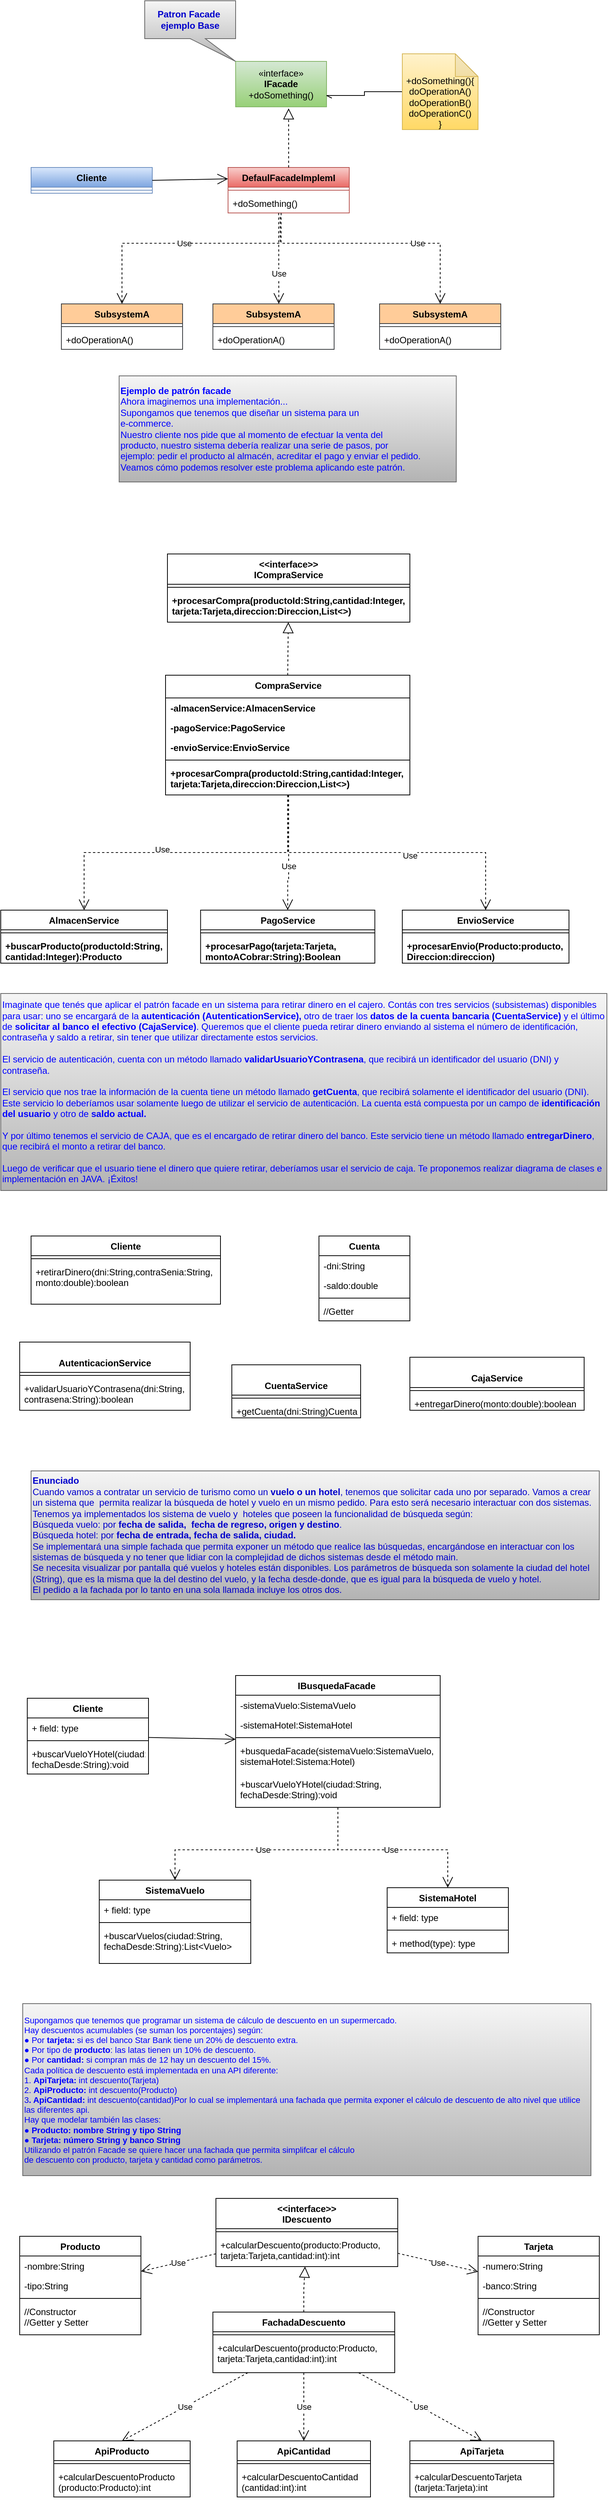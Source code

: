 <mxfile version="22.0.2" type="device">
  <diagram name="Página-1" id="_R1xRvLbb9K0SYl3dkJA">
    <mxGraphModel dx="992" dy="494" grid="1" gridSize="10" guides="1" tooltips="1" connect="1" arrows="1" fold="1" page="1" pageScale="1" pageWidth="827" pageHeight="1169" math="0" shadow="0">
      <root>
        <mxCell id="0" />
        <mxCell id="1" parent="0" />
        <mxCell id="81pI4Z3e-DVcVjcjVGYh-1" value="Cliente" style="swimlane;fontStyle=1;align=center;verticalAlign=top;childLayout=stackLayout;horizontal=1;startSize=26;horizontalStack=0;resizeParent=1;resizeParentMax=0;resizeLast=0;collapsible=1;marginBottom=0;whiteSpace=wrap;html=1;fillColor=#dae8fc;gradientColor=#7ea6e0;strokeColor=#6c8ebf;" parent="1" vertex="1">
          <mxGeometry x="50" y="240" width="160" height="34" as="geometry" />
        </mxCell>
        <mxCell id="81pI4Z3e-DVcVjcjVGYh-3" value="" style="line;strokeWidth=1;fillColor=none;align=left;verticalAlign=middle;spacingTop=-1;spacingLeft=3;spacingRight=3;rotatable=0;labelPosition=right;points=[];portConstraint=eastwest;strokeColor=inherit;" parent="81pI4Z3e-DVcVjcjVGYh-1" vertex="1">
          <mxGeometry y="26" width="160" height="8" as="geometry" />
        </mxCell>
        <mxCell id="81pI4Z3e-DVcVjcjVGYh-5" value="«interface»&lt;br&gt;&lt;b&gt;IFacade&lt;br&gt;&lt;/b&gt;+doSomething()" style="html=1;whiteSpace=wrap;fillColor=#d5e8d4;gradientColor=#97d077;strokeColor=#82b366;" parent="1" vertex="1">
          <mxGeometry x="320" y="100" width="120" height="60" as="geometry" />
        </mxCell>
        <mxCell id="81pI4Z3e-DVcVjcjVGYh-6" value="&lt;b&gt;&lt;font color=&quot;#0000cc&quot;&gt;Patron Facade&amp;nbsp;&lt;br&gt;ejemplo Base&lt;/font&gt;&lt;/b&gt;" style="shape=callout;whiteSpace=wrap;html=1;perimeter=calloutPerimeter;position2=1;fillColor=#f5f5f5;gradientColor=#b3b3b3;strokeColor=#666666;" parent="1" vertex="1">
          <mxGeometry x="200" y="20" width="120" height="80" as="geometry" />
        </mxCell>
        <mxCell id="81pI4Z3e-DVcVjcjVGYh-7" value="DefaulFacadeImplemI" style="swimlane;fontStyle=1;align=center;verticalAlign=top;childLayout=stackLayout;horizontal=1;startSize=26;horizontalStack=0;resizeParent=1;resizeParentMax=0;resizeLast=0;collapsible=1;marginBottom=0;whiteSpace=wrap;html=1;fillColor=#f8cecc;gradientColor=#ea6b66;strokeColor=#b85450;" parent="1" vertex="1">
          <mxGeometry x="310" y="240" width="160" height="60" as="geometry" />
        </mxCell>
        <mxCell id="81pI4Z3e-DVcVjcjVGYh-9" value="" style="line;strokeWidth=1;fillColor=none;align=left;verticalAlign=middle;spacingTop=-1;spacingLeft=3;spacingRight=3;rotatable=0;labelPosition=right;points=[];portConstraint=eastwest;strokeColor=inherit;" parent="81pI4Z3e-DVcVjcjVGYh-7" vertex="1">
          <mxGeometry y="26" width="160" height="8" as="geometry" />
        </mxCell>
        <mxCell id="81pI4Z3e-DVcVjcjVGYh-10" value="+doSomething()" style="text;strokeColor=none;fillColor=none;align=left;verticalAlign=top;spacingLeft=4;spacingRight=4;overflow=hidden;rotatable=0;points=[[0,0.5],[1,0.5]];portConstraint=eastwest;whiteSpace=wrap;html=1;" parent="81pI4Z3e-DVcVjcjVGYh-7" vertex="1">
          <mxGeometry y="34" width="160" height="26" as="geometry" />
        </mxCell>
        <mxCell id="81pI4Z3e-DVcVjcjVGYh-25" style="edgeStyle=orthogonalEdgeStyle;rounded=0;orthogonalLoop=1;jettySize=auto;html=1;entryX=1;entryY=0.75;entryDx=0;entryDy=0;endArrow=openAsync;endFill=0;" parent="1" source="81pI4Z3e-DVcVjcjVGYh-11" target="81pI4Z3e-DVcVjcjVGYh-5" edge="1">
          <mxGeometry relative="1" as="geometry" />
        </mxCell>
        <mxCell id="81pI4Z3e-DVcVjcjVGYh-11" value="&lt;br&gt;&lt;br&gt;+doSomething(){&lt;br&gt;doOperationA()&lt;br&gt;doOperationB()&lt;br&gt;doOperationC()&lt;br&gt;}" style="shape=note;whiteSpace=wrap;html=1;backgroundOutline=1;darkOpacity=0.05;fillColor=#fff2cc;gradientColor=#ffd966;strokeColor=#d6b656;" parent="1" vertex="1">
          <mxGeometry x="540" y="90" width="100" height="100" as="geometry" />
        </mxCell>
        <mxCell id="81pI4Z3e-DVcVjcjVGYh-12" value="SubsystemA" style="swimlane;fontStyle=1;align=center;verticalAlign=top;childLayout=stackLayout;horizontal=1;startSize=26;horizontalStack=0;resizeParent=1;resizeParentMax=0;resizeLast=0;collapsible=1;marginBottom=0;whiteSpace=wrap;html=1;fillColor=#ffcc99;strokeColor=#36393d;" parent="1" vertex="1">
          <mxGeometry x="90" y="420" width="160" height="60" as="geometry" />
        </mxCell>
        <mxCell id="81pI4Z3e-DVcVjcjVGYh-14" value="" style="line;strokeWidth=1;fillColor=none;align=left;verticalAlign=middle;spacingTop=-1;spacingLeft=3;spacingRight=3;rotatable=0;labelPosition=right;points=[];portConstraint=eastwest;strokeColor=inherit;" parent="81pI4Z3e-DVcVjcjVGYh-12" vertex="1">
          <mxGeometry y="26" width="160" height="8" as="geometry" />
        </mxCell>
        <mxCell id="81pI4Z3e-DVcVjcjVGYh-15" value="+doOperationA()" style="text;strokeColor=none;fillColor=none;align=left;verticalAlign=top;spacingLeft=4;spacingRight=4;overflow=hidden;rotatable=0;points=[[0,0.5],[1,0.5]];portConstraint=eastwest;whiteSpace=wrap;html=1;" parent="81pI4Z3e-DVcVjcjVGYh-12" vertex="1">
          <mxGeometry y="34" width="160" height="26" as="geometry" />
        </mxCell>
        <mxCell id="81pI4Z3e-DVcVjcjVGYh-16" value="SubsystemA" style="swimlane;fontStyle=1;align=center;verticalAlign=top;childLayout=stackLayout;horizontal=1;startSize=26;horizontalStack=0;resizeParent=1;resizeParentMax=0;resizeLast=0;collapsible=1;marginBottom=0;whiteSpace=wrap;html=1;fillColor=#ffcc99;strokeColor=#36393d;" parent="1" vertex="1">
          <mxGeometry x="290" y="420" width="160" height="60" as="geometry" />
        </mxCell>
        <mxCell id="81pI4Z3e-DVcVjcjVGYh-17" value="" style="line;strokeWidth=1;fillColor=none;align=left;verticalAlign=middle;spacingTop=-1;spacingLeft=3;spacingRight=3;rotatable=0;labelPosition=right;points=[];portConstraint=eastwest;strokeColor=inherit;" parent="81pI4Z3e-DVcVjcjVGYh-16" vertex="1">
          <mxGeometry y="26" width="160" height="8" as="geometry" />
        </mxCell>
        <mxCell id="81pI4Z3e-DVcVjcjVGYh-18" value="+doOperationA()" style="text;strokeColor=none;fillColor=none;align=left;verticalAlign=top;spacingLeft=4;spacingRight=4;overflow=hidden;rotatable=0;points=[[0,0.5],[1,0.5]];portConstraint=eastwest;whiteSpace=wrap;html=1;" parent="81pI4Z3e-DVcVjcjVGYh-16" vertex="1">
          <mxGeometry y="34" width="160" height="26" as="geometry" />
        </mxCell>
        <mxCell id="81pI4Z3e-DVcVjcjVGYh-19" value="SubsystemA" style="swimlane;fontStyle=1;align=center;verticalAlign=top;childLayout=stackLayout;horizontal=1;startSize=26;horizontalStack=0;resizeParent=1;resizeParentMax=0;resizeLast=0;collapsible=1;marginBottom=0;whiteSpace=wrap;html=1;fillColor=#ffcc99;strokeColor=#36393d;" parent="1" vertex="1">
          <mxGeometry x="510" y="420" width="160" height="60" as="geometry" />
        </mxCell>
        <mxCell id="81pI4Z3e-DVcVjcjVGYh-20" value="" style="line;strokeWidth=1;fillColor=none;align=left;verticalAlign=middle;spacingTop=-1;spacingLeft=3;spacingRight=3;rotatable=0;labelPosition=right;points=[];portConstraint=eastwest;strokeColor=inherit;" parent="81pI4Z3e-DVcVjcjVGYh-19" vertex="1">
          <mxGeometry y="26" width="160" height="8" as="geometry" />
        </mxCell>
        <mxCell id="81pI4Z3e-DVcVjcjVGYh-21" value="+doOperationA()" style="text;strokeColor=none;fillColor=none;align=left;verticalAlign=top;spacingLeft=4;spacingRight=4;overflow=hidden;rotatable=0;points=[[0,0.5],[1,0.5]];portConstraint=eastwest;whiteSpace=wrap;html=1;" parent="81pI4Z3e-DVcVjcjVGYh-19" vertex="1">
          <mxGeometry y="34" width="160" height="26" as="geometry" />
        </mxCell>
        <mxCell id="81pI4Z3e-DVcVjcjVGYh-22" value="Use" style="endArrow=open;endSize=12;dashed=1;html=1;rounded=0;exitX=0.43;exitY=1.198;exitDx=0;exitDy=0;edgeStyle=elbowEdgeStyle;elbow=vertical;entryX=0.5;entryY=0;entryDx=0;entryDy=0;exitPerimeter=0;" parent="1" source="81pI4Z3e-DVcVjcjVGYh-10" target="81pI4Z3e-DVcVjcjVGYh-12" edge="1">
          <mxGeometry width="160" relative="1" as="geometry">
            <mxPoint x="80" y="400" as="sourcePoint" />
            <mxPoint x="280" y="280" as="targetPoint" />
            <Array as="points">
              <mxPoint x="230" y="340" />
            </Array>
          </mxGeometry>
        </mxCell>
        <mxCell id="81pI4Z3e-DVcVjcjVGYh-23" value="Use" style="endArrow=open;endSize=12;dashed=1;html=1;rounded=0;edgeStyle=elbowEdgeStyle;entryX=0.5;entryY=0;entryDx=0;entryDy=0;elbow=vertical;" parent="1" target="81pI4Z3e-DVcVjcjVGYh-19" edge="1">
          <mxGeometry x="0.334" width="160" relative="1" as="geometry">
            <mxPoint x="380" y="300" as="sourcePoint" />
            <mxPoint x="540" y="270" as="targetPoint" />
            <mxPoint as="offset" />
            <Array as="points">
              <mxPoint x="410" y="340" />
            </Array>
          </mxGeometry>
        </mxCell>
        <mxCell id="81pI4Z3e-DVcVjcjVGYh-24" value="Use" style="endArrow=open;endSize=12;dashed=1;html=1;rounded=0;edgeStyle=elbowEdgeStyle;exitX=0.418;exitY=1.002;exitDx=0;exitDy=0;exitPerimeter=0;" parent="1" source="81pI4Z3e-DVcVjcjVGYh-10" target="81pI4Z3e-DVcVjcjVGYh-16" edge="1">
          <mxGeometry x="0.334" width="160" relative="1" as="geometry">
            <mxPoint x="369.44" y="305.148" as="sourcePoint" />
            <mxPoint x="360" y="420" as="targetPoint" />
            <mxPoint as="offset" />
          </mxGeometry>
        </mxCell>
        <mxCell id="81pI4Z3e-DVcVjcjVGYh-26" value="" style="endArrow=block;dashed=1;endFill=0;endSize=12;html=1;rounded=0;entryX=0.583;entryY=1.033;entryDx=0;entryDy=0;entryPerimeter=0;exitX=0.5;exitY=0;exitDx=0;exitDy=0;" parent="1" source="81pI4Z3e-DVcVjcjVGYh-7" target="81pI4Z3e-DVcVjcjVGYh-5" edge="1">
          <mxGeometry width="160" relative="1" as="geometry">
            <mxPoint x="290" y="260" as="sourcePoint" />
            <mxPoint x="450" y="260" as="targetPoint" />
          </mxGeometry>
        </mxCell>
        <mxCell id="81pI4Z3e-DVcVjcjVGYh-27" value="" style="endArrow=open;endFill=1;endSize=12;html=1;rounded=0;exitX=1;exitY=0.5;exitDx=0;exitDy=0;entryX=0;entryY=0.25;entryDx=0;entryDy=0;" parent="1" source="81pI4Z3e-DVcVjcjVGYh-1" target="81pI4Z3e-DVcVjcjVGYh-7" edge="1">
          <mxGeometry width="160" relative="1" as="geometry">
            <mxPoint x="290" y="260" as="sourcePoint" />
            <mxPoint x="270" y="290" as="targetPoint" />
          </mxGeometry>
        </mxCell>
        <mxCell id="81pI4Z3e-DVcVjcjVGYh-28" value="&lt;div&gt;&lt;b&gt;&lt;font color=&quot;#0000ff&quot;&gt;Ejemplo de patrón facade&lt;/font&gt;&lt;/b&gt;&lt;/div&gt;&lt;div&gt;&lt;font color=&quot;#0000ff&quot;&gt;Ahora imaginemos una implementación...&lt;/font&gt;&lt;/div&gt;&lt;div&gt;&lt;font color=&quot;#0000ff&quot;&gt;Supongamos que tenemos que diseñar un sistema para un&amp;nbsp;&lt;/font&gt;&lt;/div&gt;&lt;div&gt;&lt;font color=&quot;#0000ff&quot;&gt;e-commerce.&lt;/font&gt;&lt;/div&gt;&lt;div&gt;&lt;font color=&quot;#0000ff&quot;&gt;Nuestro cliente nos pide que al momento de efectuar la venta del&lt;/font&gt;&lt;/div&gt;&lt;div&gt;&lt;font color=&quot;#0000ff&quot;&gt;producto, nuestro sistema debería realizar una serie de pasos, por&lt;/font&gt;&lt;/div&gt;&lt;div&gt;&lt;font color=&quot;#0000ff&quot;&gt;ejemplo: pedir el producto al almacén, acreditar el pago y enviar el pedido.&lt;/font&gt;&lt;/div&gt;&lt;div&gt;&lt;font color=&quot;#0000ff&quot;&gt;Veamos cómo podemos resolver este problema aplicando este patrón.&amp;nbsp;&lt;/font&gt;&lt;/div&gt;" style="html=1;whiteSpace=wrap;align=left;fillColor=#f5f5f5;gradientColor=#b3b3b3;strokeColor=#666666;" parent="1" vertex="1">
          <mxGeometry x="166.25" y="515" width="445" height="140" as="geometry" />
        </mxCell>
        <mxCell id="81pI4Z3e-DVcVjcjVGYh-29" value="&amp;lt;&amp;lt;interface&amp;gt;&amp;gt;&lt;br&gt;ICompraService" style="swimlane;fontStyle=1;align=center;verticalAlign=top;childLayout=stackLayout;horizontal=1;startSize=40;horizontalStack=0;resizeParent=1;resizeParentMax=0;resizeLast=0;collapsible=1;marginBottom=0;whiteSpace=wrap;html=1;" parent="1" vertex="1">
          <mxGeometry x="230" y="750" width="320" height="90" as="geometry" />
        </mxCell>
        <mxCell id="81pI4Z3e-DVcVjcjVGYh-31" value="" style="line;strokeWidth=1;fillColor=none;align=left;verticalAlign=middle;spacingTop=-1;spacingLeft=3;spacingRight=3;rotatable=0;labelPosition=right;points=[];portConstraint=eastwest;strokeColor=inherit;" parent="81pI4Z3e-DVcVjcjVGYh-29" vertex="1">
          <mxGeometry y="40" width="320" height="8" as="geometry" />
        </mxCell>
        <mxCell id="81pI4Z3e-DVcVjcjVGYh-32" value="&lt;b&gt;+procesarCompra(productoId:String,cantidad:Integer,&lt;br&gt;tarjeta:Tarjeta,direccion:Direccion,List&amp;lt;&amp;gt;)&lt;/b&gt;" style="text;strokeColor=none;fillColor=none;align=left;verticalAlign=top;spacingLeft=4;spacingRight=4;overflow=hidden;rotatable=0;points=[[0,0.5],[1,0.5]];portConstraint=eastwest;whiteSpace=wrap;html=1;" parent="81pI4Z3e-DVcVjcjVGYh-29" vertex="1">
          <mxGeometry y="48" width="320" height="42" as="geometry" />
        </mxCell>
        <mxCell id="81pI4Z3e-DVcVjcjVGYh-33" value="CompraService" style="swimlane;fontStyle=1;align=center;verticalAlign=top;childLayout=stackLayout;horizontal=1;startSize=30;horizontalStack=0;resizeParent=1;resizeParentMax=0;resizeLast=0;collapsible=1;marginBottom=0;whiteSpace=wrap;html=1;" parent="1" vertex="1">
          <mxGeometry x="227.5" y="910" width="322.5" height="158" as="geometry" />
        </mxCell>
        <mxCell id="81pI4Z3e-DVcVjcjVGYh-49" value="&lt;b&gt;-almacenService:AlmacenService&lt;/b&gt;" style="text;strokeColor=none;fillColor=none;align=left;verticalAlign=top;spacingLeft=4;spacingRight=4;overflow=hidden;rotatable=0;points=[[0,0.5],[1,0.5]];portConstraint=eastwest;whiteSpace=wrap;html=1;" parent="81pI4Z3e-DVcVjcjVGYh-33" vertex="1">
          <mxGeometry y="30" width="322.5" height="26" as="geometry" />
        </mxCell>
        <mxCell id="81pI4Z3e-DVcVjcjVGYh-52" value="&lt;b&gt;-pagoService:PagoService&lt;/b&gt;" style="text;strokeColor=none;fillColor=none;align=left;verticalAlign=top;spacingLeft=4;spacingRight=4;overflow=hidden;rotatable=0;points=[[0,0.5],[1,0.5]];portConstraint=eastwest;whiteSpace=wrap;html=1;" parent="81pI4Z3e-DVcVjcjVGYh-33" vertex="1">
          <mxGeometry y="56" width="322.5" height="26" as="geometry" />
        </mxCell>
        <mxCell id="81pI4Z3e-DVcVjcjVGYh-53" value="&lt;b&gt;-envioService:EnvioService&lt;/b&gt;" style="text;strokeColor=none;fillColor=none;align=left;verticalAlign=top;spacingLeft=4;spacingRight=4;overflow=hidden;rotatable=0;points=[[0,0.5],[1,0.5]];portConstraint=eastwest;whiteSpace=wrap;html=1;" parent="81pI4Z3e-DVcVjcjVGYh-33" vertex="1">
          <mxGeometry y="82" width="322.5" height="26" as="geometry" />
        </mxCell>
        <mxCell id="81pI4Z3e-DVcVjcjVGYh-35" value="" style="line;strokeWidth=1;fillColor=none;align=left;verticalAlign=middle;spacingTop=-1;spacingLeft=3;spacingRight=3;rotatable=0;labelPosition=right;points=[];portConstraint=eastwest;strokeColor=inherit;" parent="81pI4Z3e-DVcVjcjVGYh-33" vertex="1">
          <mxGeometry y="108" width="322.5" height="8" as="geometry" />
        </mxCell>
        <mxCell id="81pI4Z3e-DVcVjcjVGYh-36" value="&lt;b&gt;+procesarCompra(productoId:String,cantidad:Integer,&lt;br&gt;tarjeta:Tarjeta,direccion:Direccion,List&amp;lt;&amp;gt;)&lt;/b&gt;" style="text;strokeColor=none;fillColor=none;align=left;verticalAlign=top;spacingLeft=4;spacingRight=4;overflow=hidden;rotatable=0;points=[[0,0.5],[1,0.5]];portConstraint=eastwest;whiteSpace=wrap;html=1;" parent="81pI4Z3e-DVcVjcjVGYh-33" vertex="1">
          <mxGeometry y="116" width="322.5" height="42" as="geometry" />
        </mxCell>
        <mxCell id="81pI4Z3e-DVcVjcjVGYh-37" value="" style="endArrow=block;dashed=1;endFill=0;endSize=12;html=1;rounded=0;exitX=0.5;exitY=0;exitDx=0;exitDy=0;" parent="1" source="81pI4Z3e-DVcVjcjVGYh-33" target="81pI4Z3e-DVcVjcjVGYh-29" edge="1">
          <mxGeometry width="160" relative="1" as="geometry">
            <mxPoint x="290" y="790" as="sourcePoint" />
            <mxPoint x="450" y="790" as="targetPoint" />
          </mxGeometry>
        </mxCell>
        <mxCell id="81pI4Z3e-DVcVjcjVGYh-38" value="AlmacenService" style="swimlane;fontStyle=1;align=center;verticalAlign=top;childLayout=stackLayout;horizontal=1;startSize=26;horizontalStack=0;resizeParent=1;resizeParentMax=0;resizeLast=0;collapsible=1;marginBottom=0;whiteSpace=wrap;html=1;" parent="1" vertex="1">
          <mxGeometry x="10" y="1220" width="220" height="70" as="geometry" />
        </mxCell>
        <mxCell id="81pI4Z3e-DVcVjcjVGYh-40" value="" style="line;strokeWidth=1;fillColor=none;align=left;verticalAlign=middle;spacingTop=-1;spacingLeft=3;spacingRight=3;rotatable=0;labelPosition=right;points=[];portConstraint=eastwest;strokeColor=inherit;" parent="81pI4Z3e-DVcVjcjVGYh-38" vertex="1">
          <mxGeometry y="26" width="220" height="8" as="geometry" />
        </mxCell>
        <mxCell id="81pI4Z3e-DVcVjcjVGYh-41" value="&lt;b&gt;+buscarProducto(productoId:String,&lt;br&gt;cantidad:Integer):Producto&lt;/b&gt;" style="text;strokeColor=none;fillColor=none;align=left;verticalAlign=top;spacingLeft=4;spacingRight=4;overflow=hidden;rotatable=0;points=[[0,0.5],[1,0.5]];portConstraint=eastwest;whiteSpace=wrap;html=1;" parent="81pI4Z3e-DVcVjcjVGYh-38" vertex="1">
          <mxGeometry y="34" width="220" height="36" as="geometry" />
        </mxCell>
        <mxCell id="81pI4Z3e-DVcVjcjVGYh-42" value="PagoService" style="swimlane;fontStyle=1;align=center;verticalAlign=top;childLayout=stackLayout;horizontal=1;startSize=26;horizontalStack=0;resizeParent=1;resizeParentMax=0;resizeLast=0;collapsible=1;marginBottom=0;whiteSpace=wrap;html=1;" parent="1" vertex="1">
          <mxGeometry x="273.75" y="1220" width="230" height="70" as="geometry" />
        </mxCell>
        <mxCell id="81pI4Z3e-DVcVjcjVGYh-43" value="" style="line;strokeWidth=1;fillColor=none;align=left;verticalAlign=middle;spacingTop=-1;spacingLeft=3;spacingRight=3;rotatable=0;labelPosition=right;points=[];portConstraint=eastwest;strokeColor=inherit;" parent="81pI4Z3e-DVcVjcjVGYh-42" vertex="1">
          <mxGeometry y="26" width="230" height="8" as="geometry" />
        </mxCell>
        <mxCell id="81pI4Z3e-DVcVjcjVGYh-44" value="&lt;b&gt;+procesarPago(tarjeta:Tarjeta,&lt;br&gt;montoACobrar:String):Boolean&lt;/b&gt;" style="text;strokeColor=none;fillColor=none;align=left;verticalAlign=top;spacingLeft=4;spacingRight=4;overflow=hidden;rotatable=0;points=[[0,0.5],[1,0.5]];portConstraint=eastwest;whiteSpace=wrap;html=1;" parent="81pI4Z3e-DVcVjcjVGYh-42" vertex="1">
          <mxGeometry y="34" width="230" height="36" as="geometry" />
        </mxCell>
        <mxCell id="81pI4Z3e-DVcVjcjVGYh-45" value="EnvioService" style="swimlane;fontStyle=1;align=center;verticalAlign=top;childLayout=stackLayout;horizontal=1;startSize=26;horizontalStack=0;resizeParent=1;resizeParentMax=0;resizeLast=0;collapsible=1;marginBottom=0;whiteSpace=wrap;html=1;" parent="1" vertex="1">
          <mxGeometry x="540" y="1220" width="220" height="70" as="geometry" />
        </mxCell>
        <mxCell id="81pI4Z3e-DVcVjcjVGYh-46" value="" style="line;strokeWidth=1;fillColor=none;align=left;verticalAlign=middle;spacingTop=-1;spacingLeft=3;spacingRight=3;rotatable=0;labelPosition=right;points=[];portConstraint=eastwest;strokeColor=inherit;" parent="81pI4Z3e-DVcVjcjVGYh-45" vertex="1">
          <mxGeometry y="26" width="220" height="8" as="geometry" />
        </mxCell>
        <mxCell id="81pI4Z3e-DVcVjcjVGYh-47" value="&lt;b&gt;+procesarEnvio(Producto:producto,&lt;br&gt;Direccion:direccion)&lt;/b&gt;" style="text;strokeColor=none;fillColor=none;align=left;verticalAlign=top;spacingLeft=4;spacingRight=4;overflow=hidden;rotatable=0;points=[[0,0.5],[1,0.5]];portConstraint=eastwest;whiteSpace=wrap;html=1;" parent="81pI4Z3e-DVcVjcjVGYh-45" vertex="1">
          <mxGeometry y="34" width="220" height="36" as="geometry" />
        </mxCell>
        <mxCell id="81pI4Z3e-DVcVjcjVGYh-57" value="&lt;div&gt;&lt;font color=&quot;#0000ff&quot;&gt;Imaginate que tenés que aplicar el patrón facade en un sistema para retirar dinero en el cajero. Contás con tres servicios (subsistemas) disponibles para usar: uno se encargará de la &lt;b&gt;autenticación (AutenticationService),&lt;/b&gt; otro de traer los &lt;b&gt;datos de la cuenta bancaria (CuentaService)&lt;/b&gt; y el último de &lt;b&gt;solicitar al banco el efectivo (CajaService)&lt;/b&gt;. Queremos que el cliente pueda retirar dinero enviando al sistema el número de identificación, contraseña y saldo a retirar, sin tener que utilizar directamente estos servicios.&lt;/font&gt;&lt;/div&gt;&lt;div&gt;&lt;font color=&quot;#0000ff&quot;&gt;&lt;br&gt;&lt;/font&gt;&lt;/div&gt;&lt;div&gt;&lt;font color=&quot;#0000ff&quot;&gt;El servicio de autenticación, cuenta con un método llamado &lt;b&gt;validarUsuarioYContrasena&lt;/b&gt;, que recibirá un identificador del usuario (DNI) y contraseña.&lt;/font&gt;&lt;/div&gt;&lt;div&gt;&lt;font color=&quot;#0000ff&quot;&gt;&lt;br&gt;&lt;/font&gt;&lt;/div&gt;&lt;div&gt;&lt;font color=&quot;#0000ff&quot;&gt;El servicio que nos trae la información de la cuenta tiene un método llamado &lt;b&gt;getCuenta&lt;/b&gt;, que recibirá solamente el identificador del usuario (DNI). Este servicio lo deberíamos usar solamente luego de utilizar el servicio de autenticación. La cuenta está compuesta por un campo de&lt;b&gt; identificación del usuario&lt;/b&gt; y otro de&lt;b&gt; saldo actual.&lt;/b&gt;&lt;/font&gt;&lt;/div&gt;&lt;div&gt;&lt;font color=&quot;#0000ff&quot;&gt;&lt;br&gt;&lt;/font&gt;&lt;/div&gt;&lt;div&gt;&lt;font color=&quot;#0000ff&quot;&gt;Y por último tenemos el servicio de CAJA, que es el encargado de retirar dinero del banco. Este servicio tiene un método llamado &lt;b&gt;entregarDinero&lt;/b&gt;, que recibirá el monto a retirar del banco.&lt;/font&gt;&lt;/div&gt;&lt;div&gt;&lt;font color=&quot;#0000ff&quot;&gt;&lt;br&gt;&lt;/font&gt;&lt;/div&gt;&lt;div&gt;&lt;font color=&quot;#0000ff&quot;&gt;Luego de verificar que el usuario tiene el dinero que quiere retirar, deberíamos usar el servicio de caja. Te proponemos realizar diagrama de clases e implementación en JAVA. ¡Éxitos!&lt;/font&gt;&lt;/div&gt;" style="html=1;whiteSpace=wrap;align=left;fillColor=#f5f5f5;gradientColor=#b3b3b3;strokeColor=#666666;" parent="1" vertex="1">
          <mxGeometry x="10" y="1330" width="800" height="260" as="geometry" />
        </mxCell>
        <mxCell id="81pI4Z3e-DVcVjcjVGYh-58" value="Cliente&lt;br&gt;" style="swimlane;fontStyle=1;align=center;verticalAlign=top;childLayout=stackLayout;horizontal=1;startSize=26;horizontalStack=0;resizeParent=1;resizeParentMax=0;resizeLast=0;collapsible=1;marginBottom=0;whiteSpace=wrap;html=1;" parent="1" vertex="1">
          <mxGeometry x="50" y="1650" width="250" height="90" as="geometry" />
        </mxCell>
        <mxCell id="81pI4Z3e-DVcVjcjVGYh-60" value="" style="line;strokeWidth=1;fillColor=none;align=left;verticalAlign=middle;spacingTop=-1;spacingLeft=3;spacingRight=3;rotatable=0;labelPosition=right;points=[];portConstraint=eastwest;strokeColor=inherit;" parent="81pI4Z3e-DVcVjcjVGYh-58" vertex="1">
          <mxGeometry y="26" width="250" height="8" as="geometry" />
        </mxCell>
        <mxCell id="81pI4Z3e-DVcVjcjVGYh-61" value="+retirarDinero(dni:String,contraSenia:String,&lt;br style=&quot;border-color: var(--border-color);&quot;&gt;monto:double):boolean" style="text;strokeColor=none;fillColor=none;align=left;verticalAlign=top;spacingLeft=4;spacingRight=4;overflow=hidden;rotatable=0;points=[[0,0.5],[1,0.5]];portConstraint=eastwest;whiteSpace=wrap;html=1;" parent="81pI4Z3e-DVcVjcjVGYh-58" vertex="1">
          <mxGeometry y="34" width="250" height="56" as="geometry" />
        </mxCell>
        <mxCell id="nHzm2_aJ4f30PhyBmMqY-1" value="&lt;br&gt;AutenticacionService" style="swimlane;fontStyle=1;align=center;verticalAlign=top;childLayout=stackLayout;horizontal=1;startSize=40;horizontalStack=0;resizeParent=1;resizeParentMax=0;resizeLast=0;collapsible=1;marginBottom=0;whiteSpace=wrap;html=1;" parent="1" vertex="1">
          <mxGeometry x="35" y="1790" width="225" height="90" as="geometry" />
        </mxCell>
        <mxCell id="nHzm2_aJ4f30PhyBmMqY-3" value="" style="line;strokeWidth=1;fillColor=none;align=left;verticalAlign=middle;spacingTop=-1;spacingLeft=3;spacingRight=3;rotatable=0;labelPosition=right;points=[];portConstraint=eastwest;strokeColor=inherit;" parent="nHzm2_aJ4f30PhyBmMqY-1" vertex="1">
          <mxGeometry y="40" width="225" height="8" as="geometry" />
        </mxCell>
        <mxCell id="nHzm2_aJ4f30PhyBmMqY-4" value="+validarUsuarioYContrasena(dni:String,&lt;br&gt;contrasena:String):boolean" style="text;strokeColor=none;fillColor=none;align=left;verticalAlign=top;spacingLeft=4;spacingRight=4;overflow=hidden;rotatable=0;points=[[0,0.5],[1,0.5]];portConstraint=eastwest;whiteSpace=wrap;html=1;" parent="nHzm2_aJ4f30PhyBmMqY-1" vertex="1">
          <mxGeometry y="48" width="225" height="42" as="geometry" />
        </mxCell>
        <mxCell id="nHzm2_aJ4f30PhyBmMqY-5" value="&lt;br&gt;CuentaService" style="swimlane;fontStyle=1;align=center;verticalAlign=top;childLayout=stackLayout;horizontal=1;startSize=40;horizontalStack=0;resizeParent=1;resizeParentMax=0;resizeLast=0;collapsible=1;marginBottom=0;whiteSpace=wrap;html=1;" parent="1" vertex="1">
          <mxGeometry x="315" y="1820" width="170" height="70" as="geometry" />
        </mxCell>
        <mxCell id="nHzm2_aJ4f30PhyBmMqY-6" value="" style="line;strokeWidth=1;fillColor=none;align=left;verticalAlign=middle;spacingTop=-1;spacingLeft=3;spacingRight=3;rotatable=0;labelPosition=right;points=[];portConstraint=eastwest;strokeColor=inherit;" parent="nHzm2_aJ4f30PhyBmMqY-5" vertex="1">
          <mxGeometry y="40" width="170" height="8" as="geometry" />
        </mxCell>
        <mxCell id="nHzm2_aJ4f30PhyBmMqY-7" value="+getCuenta(dni:String)Cuenta" style="text;strokeColor=none;fillColor=none;align=left;verticalAlign=top;spacingLeft=4;spacingRight=4;overflow=hidden;rotatable=0;points=[[0,0.5],[1,0.5]];portConstraint=eastwest;whiteSpace=wrap;html=1;" parent="nHzm2_aJ4f30PhyBmMqY-5" vertex="1">
          <mxGeometry y="48" width="170" height="22" as="geometry" />
        </mxCell>
        <mxCell id="nHzm2_aJ4f30PhyBmMqY-8" value="&lt;br&gt;CajaService" style="swimlane;fontStyle=1;align=center;verticalAlign=top;childLayout=stackLayout;horizontal=1;startSize=40;horizontalStack=0;resizeParent=1;resizeParentMax=0;resizeLast=0;collapsible=1;marginBottom=0;whiteSpace=wrap;html=1;" parent="1" vertex="1">
          <mxGeometry x="550" y="1810" width="230" height="70" as="geometry" />
        </mxCell>
        <mxCell id="nHzm2_aJ4f30PhyBmMqY-9" value="" style="line;strokeWidth=1;fillColor=none;align=left;verticalAlign=middle;spacingTop=-1;spacingLeft=3;spacingRight=3;rotatable=0;labelPosition=right;points=[];portConstraint=eastwest;strokeColor=inherit;" parent="nHzm2_aJ4f30PhyBmMqY-8" vertex="1">
          <mxGeometry y="40" width="230" height="8" as="geometry" />
        </mxCell>
        <mxCell id="nHzm2_aJ4f30PhyBmMqY-10" value="+entregarDinero(monto:double):boolean" style="text;strokeColor=none;fillColor=none;align=left;verticalAlign=top;spacingLeft=4;spacingRight=4;overflow=hidden;rotatable=0;points=[[0,0.5],[1,0.5]];portConstraint=eastwest;whiteSpace=wrap;html=1;" parent="nHzm2_aJ4f30PhyBmMqY-8" vertex="1">
          <mxGeometry y="48" width="230" height="22" as="geometry" />
        </mxCell>
        <mxCell id="nHzm2_aJ4f30PhyBmMqY-11" value="Cuenta" style="swimlane;fontStyle=1;align=center;verticalAlign=top;childLayout=stackLayout;horizontal=1;startSize=26;horizontalStack=0;resizeParent=1;resizeParentMax=0;resizeLast=0;collapsible=1;marginBottom=0;whiteSpace=wrap;html=1;" parent="1" vertex="1">
          <mxGeometry x="430" y="1650" width="120" height="112" as="geometry" />
        </mxCell>
        <mxCell id="nHzm2_aJ4f30PhyBmMqY-12" value="-dni:String" style="text;strokeColor=none;fillColor=none;align=left;verticalAlign=top;spacingLeft=4;spacingRight=4;overflow=hidden;rotatable=0;points=[[0,0.5],[1,0.5]];portConstraint=eastwest;whiteSpace=wrap;html=1;" parent="nHzm2_aJ4f30PhyBmMqY-11" vertex="1">
          <mxGeometry y="26" width="120" height="26" as="geometry" />
        </mxCell>
        <mxCell id="nHzm2_aJ4f30PhyBmMqY-15" value="-saldo:double" style="text;strokeColor=none;fillColor=none;align=left;verticalAlign=top;spacingLeft=4;spacingRight=4;overflow=hidden;rotatable=0;points=[[0,0.5],[1,0.5]];portConstraint=eastwest;whiteSpace=wrap;html=1;" parent="nHzm2_aJ4f30PhyBmMqY-11" vertex="1">
          <mxGeometry y="52" width="120" height="26" as="geometry" />
        </mxCell>
        <mxCell id="nHzm2_aJ4f30PhyBmMqY-13" value="" style="line;strokeWidth=1;fillColor=none;align=left;verticalAlign=middle;spacingTop=-1;spacingLeft=3;spacingRight=3;rotatable=0;labelPosition=right;points=[];portConstraint=eastwest;strokeColor=inherit;" parent="nHzm2_aJ4f30PhyBmMqY-11" vertex="1">
          <mxGeometry y="78" width="120" height="8" as="geometry" />
        </mxCell>
        <mxCell id="nHzm2_aJ4f30PhyBmMqY-14" value="//Getter" style="text;strokeColor=none;fillColor=none;align=left;verticalAlign=top;spacingLeft=4;spacingRight=4;overflow=hidden;rotatable=0;points=[[0,0.5],[1,0.5]];portConstraint=eastwest;whiteSpace=wrap;html=1;" parent="nHzm2_aJ4f30PhyBmMqY-11" vertex="1">
          <mxGeometry y="86" width="120" height="26" as="geometry" />
        </mxCell>
        <mxCell id="fopEDlDCqJNZn86YUXNV-1" value="&lt;div&gt;&lt;font color=&quot;#0000cc&quot;&gt;&lt;b&gt;Enunciado&lt;/b&gt;&lt;/font&gt;&lt;/div&gt;&lt;div&gt;&lt;font color=&quot;#0000cc&quot;&gt;Cuando vamos a contratar un servicio de turismo como un &lt;b&gt;vuelo o un hotel&lt;/b&gt;, tenemos que solicitar cada uno por separado. Vamos a crear un sistema que&amp;nbsp; permita realizar la búsqueda de hotel y vuelo en un mismo pedido. Para esto será necesario interactuar con dos sistemas.&lt;/font&gt;&lt;/div&gt;&lt;div&gt;&lt;font color=&quot;#0000cc&quot;&gt;Tenemos ya implementados los sistema de vuelo y&amp;nbsp; hoteles que poseen la funcionalidad de búsqueda según:&lt;/font&gt;&lt;/div&gt;&lt;div&gt;&lt;font color=&quot;#0000cc&quot;&gt;Búsqueda vuelo: por &lt;b&gt;fecha de salida,&amp;nbsp; fecha de regreso, origen y destino&lt;/b&gt;.&lt;/font&gt;&lt;/div&gt;&lt;div&gt;&lt;font color=&quot;#0000cc&quot;&gt;Búsqueda hotel: por &lt;b&gt;fecha de entrada, fecha de salida, ciudad.&lt;/b&gt;&lt;/font&gt;&lt;/div&gt;&lt;div&gt;&lt;font color=&quot;#0000cc&quot;&gt;Se implementará una simple fachada que permita exponer un método que realice las búsquedas, encargándose en interactuar con los sistemas de búsqueda y no tener que lidiar con la complejidad de dichos sistemas desde el método main.&amp;nbsp;&lt;/font&gt;&lt;/div&gt;&lt;div&gt;&lt;font color=&quot;#0000cc&quot;&gt;Se necesita visualizar por pantalla qué vuelos y hoteles están disponibles. Los parámetros de búsqueda son solamente la ciudad del hotel (String), que es la misma que la del destino del vuelo, y la fecha desde-donde, que es igual para la búsqueda de vuelo y hotel.&amp;nbsp;&lt;/font&gt;&lt;/div&gt;&lt;div&gt;&lt;font color=&quot;#0000cc&quot;&gt;El pedido a la fachada por lo tanto en una sola llamada incluye los otros dos.&lt;/font&gt;&lt;/div&gt;" style="rounded=0;whiteSpace=wrap;html=1;align=left;fillColor=#f5f5f5;gradientColor=#b3b3b3;strokeColor=#666666;" parent="1" vertex="1">
          <mxGeometry x="50" y="1960" width="750" height="170" as="geometry" />
        </mxCell>
        <mxCell id="fopEDlDCqJNZn86YUXNV-2" value="SistemaVuelo" style="swimlane;fontStyle=1;align=center;verticalAlign=top;childLayout=stackLayout;horizontal=1;startSize=26;horizontalStack=0;resizeParent=1;resizeParentMax=0;resizeLast=0;collapsible=1;marginBottom=0;whiteSpace=wrap;html=1;" parent="1" vertex="1">
          <mxGeometry x="140" y="2500" width="200" height="110" as="geometry" />
        </mxCell>
        <mxCell id="fopEDlDCqJNZn86YUXNV-3" value="+ field: type" style="text;strokeColor=none;fillColor=none;align=left;verticalAlign=top;spacingLeft=4;spacingRight=4;overflow=hidden;rotatable=0;points=[[0,0.5],[1,0.5]];portConstraint=eastwest;whiteSpace=wrap;html=1;" parent="fopEDlDCqJNZn86YUXNV-2" vertex="1">
          <mxGeometry y="26" width="200" height="26" as="geometry" />
        </mxCell>
        <mxCell id="fopEDlDCqJNZn86YUXNV-4" value="" style="line;strokeWidth=1;fillColor=none;align=left;verticalAlign=middle;spacingTop=-1;spacingLeft=3;spacingRight=3;rotatable=0;labelPosition=right;points=[];portConstraint=eastwest;strokeColor=inherit;" parent="fopEDlDCqJNZn86YUXNV-2" vertex="1">
          <mxGeometry y="52" width="200" height="8" as="geometry" />
        </mxCell>
        <mxCell id="fopEDlDCqJNZn86YUXNV-5" value="+buscarVuelos(ciudad:String,&lt;br&gt;fechaDesde:String):List&amp;lt;Vuelo&amp;gt;" style="text;strokeColor=none;fillColor=none;align=left;verticalAlign=top;spacingLeft=4;spacingRight=4;overflow=hidden;rotatable=0;points=[[0,0.5],[1,0.5]];portConstraint=eastwest;whiteSpace=wrap;html=1;" parent="fopEDlDCqJNZn86YUXNV-2" vertex="1">
          <mxGeometry y="60" width="200" height="50" as="geometry" />
        </mxCell>
        <mxCell id="fopEDlDCqJNZn86YUXNV-6" value="SistemaHotel" style="swimlane;fontStyle=1;align=center;verticalAlign=top;childLayout=stackLayout;horizontal=1;startSize=26;horizontalStack=0;resizeParent=1;resizeParentMax=0;resizeLast=0;collapsible=1;marginBottom=0;whiteSpace=wrap;html=1;" parent="1" vertex="1">
          <mxGeometry x="520" y="2510" width="160" height="86" as="geometry" />
        </mxCell>
        <mxCell id="fopEDlDCqJNZn86YUXNV-7" value="+ field: type" style="text;strokeColor=none;fillColor=none;align=left;verticalAlign=top;spacingLeft=4;spacingRight=4;overflow=hidden;rotatable=0;points=[[0,0.5],[1,0.5]];portConstraint=eastwest;whiteSpace=wrap;html=1;" parent="fopEDlDCqJNZn86YUXNV-6" vertex="1">
          <mxGeometry y="26" width="160" height="26" as="geometry" />
        </mxCell>
        <mxCell id="fopEDlDCqJNZn86YUXNV-8" value="" style="line;strokeWidth=1;fillColor=none;align=left;verticalAlign=middle;spacingTop=-1;spacingLeft=3;spacingRight=3;rotatable=0;labelPosition=right;points=[];portConstraint=eastwest;strokeColor=inherit;" parent="fopEDlDCqJNZn86YUXNV-6" vertex="1">
          <mxGeometry y="52" width="160" height="8" as="geometry" />
        </mxCell>
        <mxCell id="fopEDlDCqJNZn86YUXNV-9" value="+ method(type): type" style="text;strokeColor=none;fillColor=none;align=left;verticalAlign=top;spacingLeft=4;spacingRight=4;overflow=hidden;rotatable=0;points=[[0,0.5],[1,0.5]];portConstraint=eastwest;whiteSpace=wrap;html=1;" parent="fopEDlDCqJNZn86YUXNV-6" vertex="1">
          <mxGeometry y="60" width="160" height="26" as="geometry" />
        </mxCell>
        <mxCell id="fopEDlDCqJNZn86YUXNV-10" value="Cliente" style="swimlane;fontStyle=1;align=center;verticalAlign=top;childLayout=stackLayout;horizontal=1;startSize=26;horizontalStack=0;resizeParent=1;resizeParentMax=0;resizeLast=0;collapsible=1;marginBottom=0;whiteSpace=wrap;html=1;" parent="1" vertex="1">
          <mxGeometry x="45" y="2260" width="160" height="100" as="geometry" />
        </mxCell>
        <mxCell id="fopEDlDCqJNZn86YUXNV-11" value="+ field: type" style="text;strokeColor=none;fillColor=none;align=left;verticalAlign=top;spacingLeft=4;spacingRight=4;overflow=hidden;rotatable=0;points=[[0,0.5],[1,0.5]];portConstraint=eastwest;whiteSpace=wrap;html=1;" parent="fopEDlDCqJNZn86YUXNV-10" vertex="1">
          <mxGeometry y="26" width="160" height="26" as="geometry" />
        </mxCell>
        <mxCell id="fopEDlDCqJNZn86YUXNV-12" value="" style="line;strokeWidth=1;fillColor=none;align=left;verticalAlign=middle;spacingTop=-1;spacingLeft=3;spacingRight=3;rotatable=0;labelPosition=right;points=[];portConstraint=eastwest;strokeColor=inherit;" parent="fopEDlDCqJNZn86YUXNV-10" vertex="1">
          <mxGeometry y="52" width="160" height="8" as="geometry" />
        </mxCell>
        <mxCell id="fopEDlDCqJNZn86YUXNV-13" value="+buscarVueloYHotel(ciudad:String,&lt;br&gt;fechaDesde:String):void" style="text;strokeColor=none;fillColor=none;align=left;verticalAlign=top;spacingLeft=4;spacingRight=4;overflow=hidden;rotatable=0;points=[[0,0.5],[1,0.5]];portConstraint=eastwest;whiteSpace=wrap;html=1;" parent="fopEDlDCqJNZn86YUXNV-10" vertex="1">
          <mxGeometry y="60" width="160" height="40" as="geometry" />
        </mxCell>
        <mxCell id="fopEDlDCqJNZn86YUXNV-14" value="IBusquedaFacade&amp;nbsp;" style="swimlane;fontStyle=1;align=center;verticalAlign=top;childLayout=stackLayout;horizontal=1;startSize=26;horizontalStack=0;resizeParent=1;resizeParentMax=0;resizeLast=0;collapsible=1;marginBottom=0;whiteSpace=wrap;html=1;" parent="1" vertex="1">
          <mxGeometry x="320" y="2230" width="270" height="174" as="geometry" />
        </mxCell>
        <mxCell id="fopEDlDCqJNZn86YUXNV-15" value="-sistemaVuelo:SistemaVuelo" style="text;strokeColor=none;fillColor=none;align=left;verticalAlign=top;spacingLeft=4;spacingRight=4;overflow=hidden;rotatable=0;points=[[0,0.5],[1,0.5]];portConstraint=eastwest;whiteSpace=wrap;html=1;" parent="fopEDlDCqJNZn86YUXNV-14" vertex="1">
          <mxGeometry y="26" width="270" height="26" as="geometry" />
        </mxCell>
        <mxCell id="fopEDlDCqJNZn86YUXNV-18" value="-sistemaHotel:SistemaHotel" style="text;strokeColor=none;fillColor=none;align=left;verticalAlign=top;spacingLeft=4;spacingRight=4;overflow=hidden;rotatable=0;points=[[0,0.5],[1,0.5]];portConstraint=eastwest;whiteSpace=wrap;html=1;" parent="fopEDlDCqJNZn86YUXNV-14" vertex="1">
          <mxGeometry y="52" width="270" height="26" as="geometry" />
        </mxCell>
        <mxCell id="fopEDlDCqJNZn86YUXNV-16" value="" style="line;strokeWidth=1;fillColor=none;align=left;verticalAlign=middle;spacingTop=-1;spacingLeft=3;spacingRight=3;rotatable=0;labelPosition=right;points=[];portConstraint=eastwest;strokeColor=inherit;" parent="fopEDlDCqJNZn86YUXNV-14" vertex="1">
          <mxGeometry y="78" width="270" height="8" as="geometry" />
        </mxCell>
        <mxCell id="fopEDlDCqJNZn86YUXNV-17" value="+busquedaFacade(sistemaVuelo:SistemaVuelo,&lt;br&gt;sistemaHotel:Sistema:Hotel)" style="text;strokeColor=none;fillColor=none;align=left;verticalAlign=top;spacingLeft=4;spacingRight=4;overflow=hidden;rotatable=0;points=[[0,0.5],[1,0.5]];portConstraint=eastwest;whiteSpace=wrap;html=1;" parent="fopEDlDCqJNZn86YUXNV-14" vertex="1">
          <mxGeometry y="86" width="270" height="44" as="geometry" />
        </mxCell>
        <mxCell id="fopEDlDCqJNZn86YUXNV-19" value="+buscarVueloYHotel(ciudad:String,&lt;br&gt;fechaDesde:String):void" style="text;strokeColor=none;fillColor=none;align=left;verticalAlign=top;spacingLeft=4;spacingRight=4;overflow=hidden;rotatable=0;points=[[0,0.5],[1,0.5]];portConstraint=eastwest;whiteSpace=wrap;html=1;" parent="fopEDlDCqJNZn86YUXNV-14" vertex="1">
          <mxGeometry y="130" width="270" height="44" as="geometry" />
        </mxCell>
        <mxCell id="fopEDlDCqJNZn86YUXNV-20" value="" style="endArrow=open;endFill=1;endSize=12;html=1;rounded=0;" parent="1" source="fopEDlDCqJNZn86YUXNV-10" target="fopEDlDCqJNZn86YUXNV-14" edge="1">
          <mxGeometry width="160" relative="1" as="geometry">
            <mxPoint x="310" y="2370" as="sourcePoint" />
            <mxPoint x="470" y="2370" as="targetPoint" />
          </mxGeometry>
        </mxCell>
        <mxCell id="fopEDlDCqJNZn86YUXNV-21" value="Use" style="endArrow=open;endSize=12;dashed=1;html=1;rounded=0;edgeStyle=elbowEdgeStyle;elbow=vertical;entryX=0.5;entryY=0;entryDx=0;entryDy=0;" parent="1" source="fopEDlDCqJNZn86YUXNV-14" target="fopEDlDCqJNZn86YUXNV-2" edge="1">
          <mxGeometry width="160" relative="1" as="geometry">
            <mxPoint x="270" y="2420" as="sourcePoint" />
            <mxPoint x="220" y="2680" as="targetPoint" />
            <Array as="points">
              <mxPoint x="280" y="2460" />
              <mxPoint x="455" y="2430" />
              <mxPoint x="370" y="2460" />
            </Array>
          </mxGeometry>
        </mxCell>
        <mxCell id="fopEDlDCqJNZn86YUXNV-22" value="Use" style="endArrow=open;endSize=12;dashed=1;html=1;rounded=0;edgeStyle=elbowEdgeStyle;elbow=vertical;entryX=0.5;entryY=0;entryDx=0;entryDy=0;" parent="1" source="fopEDlDCqJNZn86YUXNV-14" target="fopEDlDCqJNZn86YUXNV-6" edge="1">
          <mxGeometry width="160" relative="1" as="geometry">
            <mxPoint x="650" y="2430" as="sourcePoint" />
            <mxPoint x="567.5" y="2404" as="targetPoint" />
            <Array as="points">
              <mxPoint x="455" y="2460" />
              <mxPoint x="455" y="2460" />
            </Array>
          </mxGeometry>
        </mxCell>
        <mxCell id="9xWP_s2_dfoUqH2yzMiX-1" value="Use" style="endArrow=open;endSize=12;dashed=1;html=1;rounded=0;entryX=0.5;entryY=0;entryDx=0;entryDy=0;edgeStyle=elbowEdgeStyle;elbow=vertical;" parent="1" source="81pI4Z3e-DVcVjcjVGYh-33" target="81pI4Z3e-DVcVjcjVGYh-38" edge="1">
          <mxGeometry x="0.149" y="-4" width="160" relative="1" as="geometry">
            <mxPoint x="451.25" y="1090" as="sourcePoint" />
            <mxPoint x="611.25" y="1090" as="targetPoint" />
            <mxPoint as="offset" />
          </mxGeometry>
        </mxCell>
        <mxCell id="9xWP_s2_dfoUqH2yzMiX-2" value="Use" style="endArrow=open;endSize=12;dashed=1;html=1;rounded=0;entryX=0.5;entryY=0;entryDx=0;entryDy=0;edgeStyle=elbowEdgeStyle;elbow=vertical;" parent="1" source="81pI4Z3e-DVcVjcjVGYh-33" target="81pI4Z3e-DVcVjcjVGYh-42" edge="1">
          <mxGeometry x="0.228" width="160" relative="1" as="geometry">
            <mxPoint x="581.5" y="1080" as="sourcePoint" />
            <mxPoint x="310.5" y="1181" as="targetPoint" />
            <Array as="points">
              <mxPoint x="390" y="1180" />
            </Array>
            <mxPoint as="offset" />
          </mxGeometry>
        </mxCell>
        <mxCell id="9xWP_s2_dfoUqH2yzMiX-3" value="Use" style="endArrow=open;endSize=12;dashed=1;html=1;rounded=0;edgeStyle=elbowEdgeStyle;elbow=vertical;" parent="1" source="81pI4Z3e-DVcVjcjVGYh-33" target="81pI4Z3e-DVcVjcjVGYh-45" edge="1">
          <mxGeometry x="0.149" y="-4" width="160" relative="1" as="geometry">
            <mxPoint x="670.25" y="1060" as="sourcePoint" />
            <mxPoint x="401.25" y="1212" as="targetPoint" />
            <mxPoint as="offset" />
          </mxGeometry>
        </mxCell>
        <mxCell id="F_ag9HHWzBg6_xLTfHor-1" value="&lt;div style=&quot;font-size: 11px;&quot;&gt;&lt;font style=&quot;font-size: 11px;&quot; color=&quot;#0000ff&quot;&gt;Supongamos que tenemos que programar un sistema de cálculo de descuento en un&amp;nbsp;&lt;span style=&quot;background-color: initial;&quot;&gt;supermercado.&lt;/span&gt;&lt;/font&gt;&lt;/div&gt;&lt;div style=&quot;font-size: 11px;&quot;&gt;&lt;font style=&quot;font-size: 11px;&quot; color=&quot;#0000ff&quot;&gt;Hay descuentos acumulables (se suman los porcentajes) según:&lt;/font&gt;&lt;/div&gt;&lt;div style=&quot;font-size: 11px;&quot;&gt;&lt;font style=&quot;font-size: 11px;&quot; color=&quot;#0000ff&quot;&gt;● Por&lt;b&gt; tarjeta:&lt;/b&gt; si es del banco Star Bank tiene un 20% de descuento extra.&lt;/font&gt;&lt;/div&gt;&lt;div style=&quot;font-size: 11px;&quot;&gt;&lt;font style=&quot;font-size: 11px;&quot; color=&quot;#0000ff&quot;&gt;● Por tipo de &lt;b&gt;producto&lt;/b&gt;: las latas tienen un 10% de descuento.&lt;/font&gt;&lt;/div&gt;&lt;div style=&quot;font-size: 11px;&quot;&gt;&lt;font style=&quot;font-size: 11px;&quot; color=&quot;#0000ff&quot;&gt;● Por &lt;b&gt;cantidad:&lt;/b&gt; si compran más de 12 hay un descuento del 15%.&lt;/font&gt;&lt;/div&gt;&lt;div style=&quot;font-size: 11px;&quot;&gt;&lt;font style=&quot;font-size: 11px;&quot; color=&quot;#0000ff&quot;&gt;Cada política de descuento está implementada en una API diferente:&lt;/font&gt;&lt;/div&gt;&lt;div style=&quot;font-size: 11px;&quot;&gt;&lt;font style=&quot;font-size: 11px;&quot; color=&quot;#0000ff&quot;&gt;1. &lt;b&gt;ApiTarjeta:&lt;/b&gt; int descuento(Tarjeta)&lt;/font&gt;&lt;/div&gt;&lt;div style=&quot;font-size: 11px;&quot;&gt;&lt;font style=&quot;font-size: 11px;&quot; color=&quot;#0000ff&quot;&gt;2. &lt;b&gt;ApiProducto:&lt;/b&gt; int descuento(Producto)&lt;/font&gt;&lt;/div&gt;&lt;div style=&quot;font-size: 11px;&quot;&gt;&lt;font style=&quot;font-size: 11px;&quot; color=&quot;#0000ff&quot;&gt;3&lt;b&gt;. ApiCantidad:&lt;/b&gt; int descuento(cantidad)Por lo cual se implementará una fachada que permita exponer el cálculo de descuento de&amp;nbsp;&lt;span style=&quot;background-color: initial;&quot;&gt;alto nivel que utilice las diferentes api.&lt;/span&gt;&lt;/font&gt;&lt;/div&gt;&lt;div style=&quot;font-size: 11px;&quot;&gt;&lt;font style=&quot;font-size: 11px;&quot; color=&quot;#0000ff&quot;&gt;Hay que modelar también las clases:&lt;/font&gt;&lt;/div&gt;&lt;div style=&quot;font-size: 11px;&quot;&gt;&lt;font style=&quot;font-size: 11px;&quot; color=&quot;#0000ff&quot;&gt;●&lt;b&gt; Producto: nombre String y tipo String&lt;/b&gt;&lt;/font&gt;&lt;/div&gt;&lt;div style=&quot;font-size: 11px;&quot;&gt;&lt;font style=&quot;font-size: 11px;&quot; color=&quot;#0000ff&quot;&gt;●&lt;b&gt; Tarjeta: número String y banco String&lt;/b&gt;&lt;/font&gt;&lt;/div&gt;&lt;div style=&quot;font-size: 11px;&quot;&gt;&lt;font style=&quot;font-size: 11px;&quot; color=&quot;#0000ff&quot;&gt;Utilizando el patrón Facade se quiere hacer una fachada que permita simplifcar el cálculo&lt;/font&gt;&lt;/div&gt;&lt;div style=&quot;font-size: 11px;&quot;&gt;&lt;font style=&quot;font-size: 11px;&quot; color=&quot;#0000ff&quot;&gt;de descuento con producto, tarjeta y cantidad como parámetros.&lt;/font&gt;&lt;/div&gt;" style="rounded=0;whiteSpace=wrap;html=1;align=left;fillColor=#f5f5f5;gradientColor=#b3b3b3;strokeColor=#666666;" vertex="1" parent="1">
          <mxGeometry x="39" y="2663" width="750" height="227" as="geometry" />
        </mxCell>
        <mxCell id="F_ag9HHWzBg6_xLTfHor-2" value="ApiTarjeta" style="swimlane;fontStyle=1;align=center;verticalAlign=top;childLayout=stackLayout;horizontal=1;startSize=26;horizontalStack=0;resizeParent=1;resizeParentMax=0;resizeLast=0;collapsible=1;marginBottom=0;whiteSpace=wrap;html=1;" vertex="1" parent="1">
          <mxGeometry x="550" y="3240" width="190" height="74" as="geometry" />
        </mxCell>
        <mxCell id="F_ag9HHWzBg6_xLTfHor-4" value="" style="line;strokeWidth=1;fillColor=none;align=left;verticalAlign=middle;spacingTop=-1;spacingLeft=3;spacingRight=3;rotatable=0;labelPosition=right;points=[];portConstraint=eastwest;strokeColor=inherit;" vertex="1" parent="F_ag9HHWzBg6_xLTfHor-2">
          <mxGeometry y="26" width="190" height="8" as="geometry" />
        </mxCell>
        <mxCell id="F_ag9HHWzBg6_xLTfHor-5" value="+calcularDescuentoTarjeta&lt;br style=&quot;border-color: var(--border-color);&quot;&gt;(tarjeta:Tarjeta):int" style="text;strokeColor=none;fillColor=none;align=left;verticalAlign=top;spacingLeft=4;spacingRight=4;overflow=hidden;rotatable=0;points=[[0,0.5],[1,0.5]];portConstraint=eastwest;whiteSpace=wrap;html=1;" vertex="1" parent="F_ag9HHWzBg6_xLTfHor-2">
          <mxGeometry y="34" width="190" height="40" as="geometry" />
        </mxCell>
        <mxCell id="F_ag9HHWzBg6_xLTfHor-6" value="ApiProducto" style="swimlane;fontStyle=1;align=center;verticalAlign=top;childLayout=stackLayout;horizontal=1;startSize=26;horizontalStack=0;resizeParent=1;resizeParentMax=0;resizeLast=0;collapsible=1;marginBottom=0;whiteSpace=wrap;html=1;" vertex="1" parent="1">
          <mxGeometry x="80" y="3240" width="180" height="74" as="geometry" />
        </mxCell>
        <mxCell id="F_ag9HHWzBg6_xLTfHor-8" value="" style="line;strokeWidth=1;fillColor=none;align=left;verticalAlign=middle;spacingTop=-1;spacingLeft=3;spacingRight=3;rotatable=0;labelPosition=right;points=[];portConstraint=eastwest;strokeColor=inherit;" vertex="1" parent="F_ag9HHWzBg6_xLTfHor-6">
          <mxGeometry y="26" width="180" height="8" as="geometry" />
        </mxCell>
        <mxCell id="F_ag9HHWzBg6_xLTfHor-9" value="+calcularDescuentoProducto&lt;br&gt;(producto:Producto):int" style="text;strokeColor=none;fillColor=none;align=left;verticalAlign=top;spacingLeft=4;spacingRight=4;overflow=hidden;rotatable=0;points=[[0,0.5],[1,0.5]];portConstraint=eastwest;whiteSpace=wrap;html=1;" vertex="1" parent="F_ag9HHWzBg6_xLTfHor-6">
          <mxGeometry y="34" width="180" height="40" as="geometry" />
        </mxCell>
        <mxCell id="F_ag9HHWzBg6_xLTfHor-10" value="ApiCantidad" style="swimlane;fontStyle=1;align=center;verticalAlign=top;childLayout=stackLayout;horizontal=1;startSize=26;horizontalStack=0;resizeParent=1;resizeParentMax=0;resizeLast=0;collapsible=1;marginBottom=0;whiteSpace=wrap;html=1;" vertex="1" parent="1">
          <mxGeometry x="322" y="3240" width="176" height="74" as="geometry" />
        </mxCell>
        <mxCell id="F_ag9HHWzBg6_xLTfHor-12" value="" style="line;strokeWidth=1;fillColor=none;align=left;verticalAlign=middle;spacingTop=-1;spacingLeft=3;spacingRight=3;rotatable=0;labelPosition=right;points=[];portConstraint=eastwest;strokeColor=inherit;" vertex="1" parent="F_ag9HHWzBg6_xLTfHor-10">
          <mxGeometry y="26" width="176" height="8" as="geometry" />
        </mxCell>
        <mxCell id="F_ag9HHWzBg6_xLTfHor-13" value="+calcularDescuentoCantidad&lt;br style=&quot;border-color: var(--border-color);&quot;&gt;(cantidad:int):int" style="text;strokeColor=none;fillColor=none;align=left;verticalAlign=top;spacingLeft=4;spacingRight=4;overflow=hidden;rotatable=0;points=[[0,0.5],[1,0.5]];portConstraint=eastwest;whiteSpace=wrap;html=1;" vertex="1" parent="F_ag9HHWzBg6_xLTfHor-10">
          <mxGeometry y="34" width="176" height="40" as="geometry" />
        </mxCell>
        <mxCell id="F_ag9HHWzBg6_xLTfHor-14" value="Tarjeta" style="swimlane;fontStyle=1;align=center;verticalAlign=top;childLayout=stackLayout;horizontal=1;startSize=26;horizontalStack=0;resizeParent=1;resizeParentMax=0;resizeLast=0;collapsible=1;marginBottom=0;whiteSpace=wrap;html=1;" vertex="1" parent="1">
          <mxGeometry x="640" y="2970" width="160" height="130" as="geometry" />
        </mxCell>
        <mxCell id="F_ag9HHWzBg6_xLTfHor-15" value="-numero:String" style="text;strokeColor=none;fillColor=none;align=left;verticalAlign=top;spacingLeft=4;spacingRight=4;overflow=hidden;rotatable=0;points=[[0,0.5],[1,0.5]];portConstraint=eastwest;whiteSpace=wrap;html=1;" vertex="1" parent="F_ag9HHWzBg6_xLTfHor-14">
          <mxGeometry y="26" width="160" height="26" as="geometry" />
        </mxCell>
        <mxCell id="F_ag9HHWzBg6_xLTfHor-23" value="-banco:String" style="text;strokeColor=none;fillColor=none;align=left;verticalAlign=top;spacingLeft=4;spacingRight=4;overflow=hidden;rotatable=0;points=[[0,0.5],[1,0.5]];portConstraint=eastwest;whiteSpace=wrap;html=1;" vertex="1" parent="F_ag9HHWzBg6_xLTfHor-14">
          <mxGeometry y="52" width="160" height="26" as="geometry" />
        </mxCell>
        <mxCell id="F_ag9HHWzBg6_xLTfHor-16" value="" style="line;strokeWidth=1;fillColor=none;align=left;verticalAlign=middle;spacingTop=-1;spacingLeft=3;spacingRight=3;rotatable=0;labelPosition=right;points=[];portConstraint=eastwest;strokeColor=inherit;" vertex="1" parent="F_ag9HHWzBg6_xLTfHor-14">
          <mxGeometry y="78" width="160" height="8" as="geometry" />
        </mxCell>
        <mxCell id="F_ag9HHWzBg6_xLTfHor-17" value="//Constructor&lt;br style=&quot;border-color: var(--border-color);&quot;&gt;//Getter y Setter" style="text;strokeColor=none;fillColor=none;align=left;verticalAlign=top;spacingLeft=4;spacingRight=4;overflow=hidden;rotatable=0;points=[[0,0.5],[1,0.5]];portConstraint=eastwest;whiteSpace=wrap;html=1;" vertex="1" parent="F_ag9HHWzBg6_xLTfHor-14">
          <mxGeometry y="86" width="160" height="44" as="geometry" />
        </mxCell>
        <mxCell id="F_ag9HHWzBg6_xLTfHor-18" value="Producto" style="swimlane;fontStyle=1;align=center;verticalAlign=top;childLayout=stackLayout;horizontal=1;startSize=26;horizontalStack=0;resizeParent=1;resizeParentMax=0;resizeLast=0;collapsible=1;marginBottom=0;whiteSpace=wrap;html=1;" vertex="1" parent="1">
          <mxGeometry x="35" y="2970" width="160" height="130" as="geometry" />
        </mxCell>
        <mxCell id="F_ag9HHWzBg6_xLTfHor-19" value="-nombre:String" style="text;strokeColor=none;fillColor=none;align=left;verticalAlign=top;spacingLeft=4;spacingRight=4;overflow=hidden;rotatable=0;points=[[0,0.5],[1,0.5]];portConstraint=eastwest;whiteSpace=wrap;html=1;" vertex="1" parent="F_ag9HHWzBg6_xLTfHor-18">
          <mxGeometry y="26" width="160" height="26" as="geometry" />
        </mxCell>
        <mxCell id="F_ag9HHWzBg6_xLTfHor-22" value="-tipo:String" style="text;strokeColor=none;fillColor=none;align=left;verticalAlign=top;spacingLeft=4;spacingRight=4;overflow=hidden;rotatable=0;points=[[0,0.5],[1,0.5]];portConstraint=eastwest;whiteSpace=wrap;html=1;" vertex="1" parent="F_ag9HHWzBg6_xLTfHor-18">
          <mxGeometry y="52" width="160" height="26" as="geometry" />
        </mxCell>
        <mxCell id="F_ag9HHWzBg6_xLTfHor-20" value="" style="line;strokeWidth=1;fillColor=none;align=left;verticalAlign=middle;spacingTop=-1;spacingLeft=3;spacingRight=3;rotatable=0;labelPosition=right;points=[];portConstraint=eastwest;strokeColor=inherit;" vertex="1" parent="F_ag9HHWzBg6_xLTfHor-18">
          <mxGeometry y="78" width="160" height="8" as="geometry" />
        </mxCell>
        <mxCell id="F_ag9HHWzBg6_xLTfHor-21" value="//Constructor&lt;br&gt;//Getter y Setter" style="text;strokeColor=none;fillColor=none;align=left;verticalAlign=top;spacingLeft=4;spacingRight=4;overflow=hidden;rotatable=0;points=[[0,0.5],[1,0.5]];portConstraint=eastwest;whiteSpace=wrap;html=1;" vertex="1" parent="F_ag9HHWzBg6_xLTfHor-18">
          <mxGeometry y="86" width="160" height="44" as="geometry" />
        </mxCell>
        <mxCell id="F_ag9HHWzBg6_xLTfHor-24" value="&amp;lt;&amp;lt;interface&amp;gt;&amp;gt;&lt;br&gt;IDescuento" style="swimlane;fontStyle=1;align=center;verticalAlign=top;childLayout=stackLayout;horizontal=1;startSize=40;horizontalStack=0;resizeParent=1;resizeParentMax=0;resizeLast=0;collapsible=1;marginBottom=0;whiteSpace=wrap;html=1;" vertex="1" parent="1">
          <mxGeometry x="294" y="2920" width="240" height="90" as="geometry" />
        </mxCell>
        <mxCell id="F_ag9HHWzBg6_xLTfHor-26" value="" style="line;strokeWidth=1;fillColor=none;align=left;verticalAlign=middle;spacingTop=-1;spacingLeft=3;spacingRight=3;rotatable=0;labelPosition=right;points=[];portConstraint=eastwest;strokeColor=inherit;" vertex="1" parent="F_ag9HHWzBg6_xLTfHor-24">
          <mxGeometry y="40" width="240" height="8" as="geometry" />
        </mxCell>
        <mxCell id="F_ag9HHWzBg6_xLTfHor-27" value="+calcularDescuento(producto:Producto,&lt;br&gt;tarjeta:Tarjeta,cantidad:int):int" style="text;strokeColor=none;fillColor=none;align=left;verticalAlign=top;spacingLeft=4;spacingRight=4;overflow=hidden;rotatable=0;points=[[0,0.5],[1,0.5]];portConstraint=eastwest;whiteSpace=wrap;html=1;" vertex="1" parent="F_ag9HHWzBg6_xLTfHor-24">
          <mxGeometry y="48" width="240" height="42" as="geometry" />
        </mxCell>
        <mxCell id="F_ag9HHWzBg6_xLTfHor-28" value="FachadaDescuento" style="swimlane;fontStyle=1;align=center;verticalAlign=top;childLayout=stackLayout;horizontal=1;startSize=26;horizontalStack=0;resizeParent=1;resizeParentMax=0;resizeLast=0;collapsible=1;marginBottom=0;whiteSpace=wrap;html=1;" vertex="1" parent="1">
          <mxGeometry x="290" y="3070" width="240" height="80" as="geometry" />
        </mxCell>
        <mxCell id="F_ag9HHWzBg6_xLTfHor-30" value="" style="line;strokeWidth=1;fillColor=none;align=left;verticalAlign=middle;spacingTop=-1;spacingLeft=3;spacingRight=3;rotatable=0;labelPosition=right;points=[];portConstraint=eastwest;strokeColor=inherit;" vertex="1" parent="F_ag9HHWzBg6_xLTfHor-28">
          <mxGeometry y="26" width="240" height="8" as="geometry" />
        </mxCell>
        <mxCell id="F_ag9HHWzBg6_xLTfHor-31" value="+calcularDescuento(producto:Producto,&lt;br style=&quot;border-color: var(--border-color);&quot;&gt;tarjeta:Tarjeta,cantidad:int):int" style="text;strokeColor=none;fillColor=none;align=left;verticalAlign=top;spacingLeft=4;spacingRight=4;overflow=hidden;rotatable=0;points=[[0,0.5],[1,0.5]];portConstraint=eastwest;whiteSpace=wrap;html=1;" vertex="1" parent="F_ag9HHWzBg6_xLTfHor-28">
          <mxGeometry y="34" width="240" height="46" as="geometry" />
        </mxCell>
        <mxCell id="F_ag9HHWzBg6_xLTfHor-32" value="Use" style="endArrow=open;endSize=12;dashed=1;html=1;rounded=0;entryX=0.5;entryY=0;entryDx=0;entryDy=0;" edge="1" parent="1" source="F_ag9HHWzBg6_xLTfHor-28" target="F_ag9HHWzBg6_xLTfHor-6">
          <mxGeometry width="160" relative="1" as="geometry">
            <mxPoint x="410" y="3190" as="sourcePoint" />
            <mxPoint x="570" y="3190" as="targetPoint" />
          </mxGeometry>
        </mxCell>
        <mxCell id="F_ag9HHWzBg6_xLTfHor-33" value="Use" style="endArrow=open;endSize=12;dashed=1;html=1;rounded=0;entryX=0.5;entryY=0;entryDx=0;entryDy=0;" edge="1" parent="1" source="F_ag9HHWzBg6_xLTfHor-28" target="F_ag9HHWzBg6_xLTfHor-10">
          <mxGeometry width="160" relative="1" as="geometry">
            <mxPoint x="480.75" y="3130" as="sourcePoint" />
            <mxPoint x="273.75" y="3230" as="targetPoint" />
          </mxGeometry>
        </mxCell>
        <mxCell id="F_ag9HHWzBg6_xLTfHor-34" value="Use" style="endArrow=open;endSize=12;dashed=1;html=1;rounded=0;entryX=0.5;entryY=0;entryDx=0;entryDy=0;" edge="1" parent="1" source="F_ag9HHWzBg6_xLTfHor-28" target="F_ag9HHWzBg6_xLTfHor-2">
          <mxGeometry width="160" relative="1" as="geometry">
            <mxPoint x="580" y="3140" as="sourcePoint" />
            <mxPoint x="560" y="3240" as="targetPoint" />
          </mxGeometry>
        </mxCell>
        <mxCell id="F_ag9HHWzBg6_xLTfHor-35" value="" style="endArrow=block;dashed=1;endFill=0;endSize=12;html=1;rounded=0;exitX=0.5;exitY=0;exitDx=0;exitDy=0;" edge="1" parent="1" source="F_ag9HHWzBg6_xLTfHor-28" target="F_ag9HHWzBg6_xLTfHor-24">
          <mxGeometry width="160" relative="1" as="geometry">
            <mxPoint x="410" y="3050" as="sourcePoint" />
            <mxPoint x="570" y="3060" as="targetPoint" />
            <Array as="points">
              <mxPoint x="410" y="3040" />
            </Array>
          </mxGeometry>
        </mxCell>
        <mxCell id="F_ag9HHWzBg6_xLTfHor-36" value="Use" style="endArrow=open;endSize=12;dashed=1;html=1;rounded=0;" edge="1" parent="1" source="F_ag9HHWzBg6_xLTfHor-24" target="F_ag9HHWzBg6_xLTfHor-18">
          <mxGeometry width="160" relative="1" as="geometry">
            <mxPoint x="256" y="3090" as="sourcePoint" />
            <mxPoint x="90" y="3180" as="targetPoint" />
          </mxGeometry>
        </mxCell>
        <mxCell id="F_ag9HHWzBg6_xLTfHor-37" value="Use" style="endArrow=open;endSize=12;dashed=1;html=1;rounded=0;" edge="1" parent="1" source="F_ag9HHWzBg6_xLTfHor-24" target="F_ag9HHWzBg6_xLTfHor-14">
          <mxGeometry width="160" relative="1" as="geometry">
            <mxPoint x="659" y="2929.91" as="sourcePoint" />
            <mxPoint x="560" y="2952.91" as="targetPoint" />
          </mxGeometry>
        </mxCell>
      </root>
    </mxGraphModel>
  </diagram>
</mxfile>
